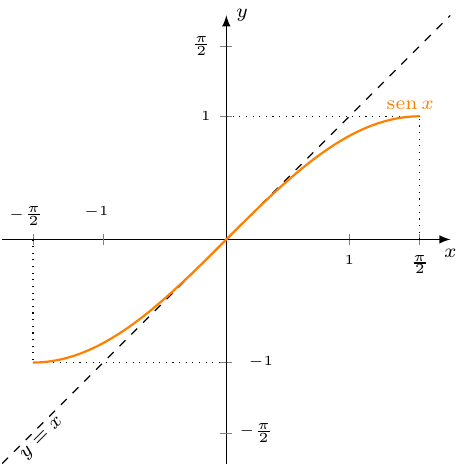 \documentclass[crop]{standalone}
\usepackage[dvipsnames]{xcolor}
\usepackage{tikz}
\usepackage{pgfplots}
\pgfplotsset{compat=1.18}
\usetikzlibrary{shapes.geometric,positioning}
\begin{document}
  \begin{tikzpicture}[font=\tiny]
    \begin{axis}[%
      trig format plots=rad,
      axis x line=center,axis y line=center,
      unit vector ratio={1 1},
      xlabel={\scriptsize$x$},ylabel={\scriptsize$y$},
      xlabel style={below},ylabel style={right},
      xmin=-pi/2-0.25,xmax=pi/2+0.25,
      xtick={0,1,pi/2},
      xticklabels={$0$,$1$,$\frac{\pi}{2}$},
      extra x ticks={-pi/2,-1},
      extra x tick labels={$-\frac{\pi}{2}$,$-1$},
      extra x tick style={xticklabel style={yshift=1.75em,xshift=-0.25em}},
      ymin=-pi/2-0.25,ymax=pi/2+0.25,
      ytick={0,1,pi/2},
      yticklabels={$0$,$1$,$\frac{\pi}{2}$},
      extra y ticks={-pi/2,-1},
      extra y tick labels={$-\frac{\pi}{2}$,$-1$},
      extra y tick style={yticklabel style={xshift=2.25em}},
      axis line style={-latex},
      declare function={
        f(\x) = sin(\x);
        g(\x) = asin(\x);
      }
    ]%

      \draw[dotted] (-pi/2,0) -- (-pi/2,{f(deg(-pi/2))});
      \draw[dotted] (-pi/2,{f(deg(-pi/2))}) -- (0,{f(deg(-pi/2))});
      
      % \draw[dotted] (0,-pi/2) -- ({f(deg(-pi/2))},-pi/2);
      % \draw[dotted] ({f(deg(-pi/2))},-pi/2) -- ({f(deg(-pi/2))},0);

      \draw[dotted] (pi/2,0) -- (pi/2,{f(deg(pi/2))});
      \draw[dotted] (pi/2,{f(deg(pi/2))}) -- (0,{f(deg(pi/2))});
      
      % \draw[dotted] (0,pi/2) -- ({f(deg(pi/2))},pi/2);
      % \draw[dotted] ({f(deg(pi/2))},pi/2) -- ({f(deg(pi/2))},0);

      \addplot[%
        mark=none,
        dashed,
        domain=-pi/2-0.25:pi/2+0.25,
        samples=1000
      ] {x} node[%
        pos=0.09,
        rotate=45,
        xshift=-0.4em,
        yshift=-0.4em
      ] {\scriptsize$y=x$};

      \addplot[%
        mark=none,
        domain=-pi/2:pi/2,
        color=orange,
        thick,
        samples=1000
      ] {f(x)} node[%
        pos=0.98,
        yshift=0.4em
      ] {\scriptsize$\mbox{sen}\,{x}$};
      
      % \addplot[%
      %   mark=none,
      %   domain=-1:1,
      %   color=red,
      %   thick,
      %   samples=1000
      % ] {g(x)} node[%
      %   pos=1,
      %   yshift=0.4em
      % ] {\scriptsize$\mbox{arcsen}\,{x}$};

    \end{axis}
  \end{tikzpicture}%
\end{document}